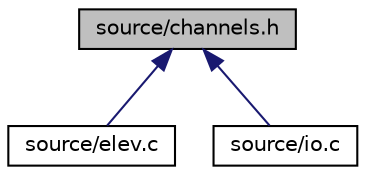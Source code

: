 digraph "source/channels.h"
{
  edge [fontname="Helvetica",fontsize="10",labelfontname="Helvetica",labelfontsize="10"];
  node [fontname="Helvetica",fontsize="10",shape=record];
  Node1 [label="source/channels.h",height=0.2,width=0.4,color="black", fillcolor="grey75", style="filled", fontcolor="black"];
  Node1 -> Node2 [dir="back",color="midnightblue",fontsize="10",style="solid",fontname="Helvetica"];
  Node2 [label="source/elev.c",height=0.2,width=0.4,color="black", fillcolor="white", style="filled",URL="$elev_8c_source.html"];
  Node1 -> Node3 [dir="back",color="midnightblue",fontsize="10",style="solid",fontname="Helvetica"];
  Node3 [label="source/io.c",height=0.2,width=0.4,color="black", fillcolor="white", style="filled",URL="$io_8c_source.html"];
}
